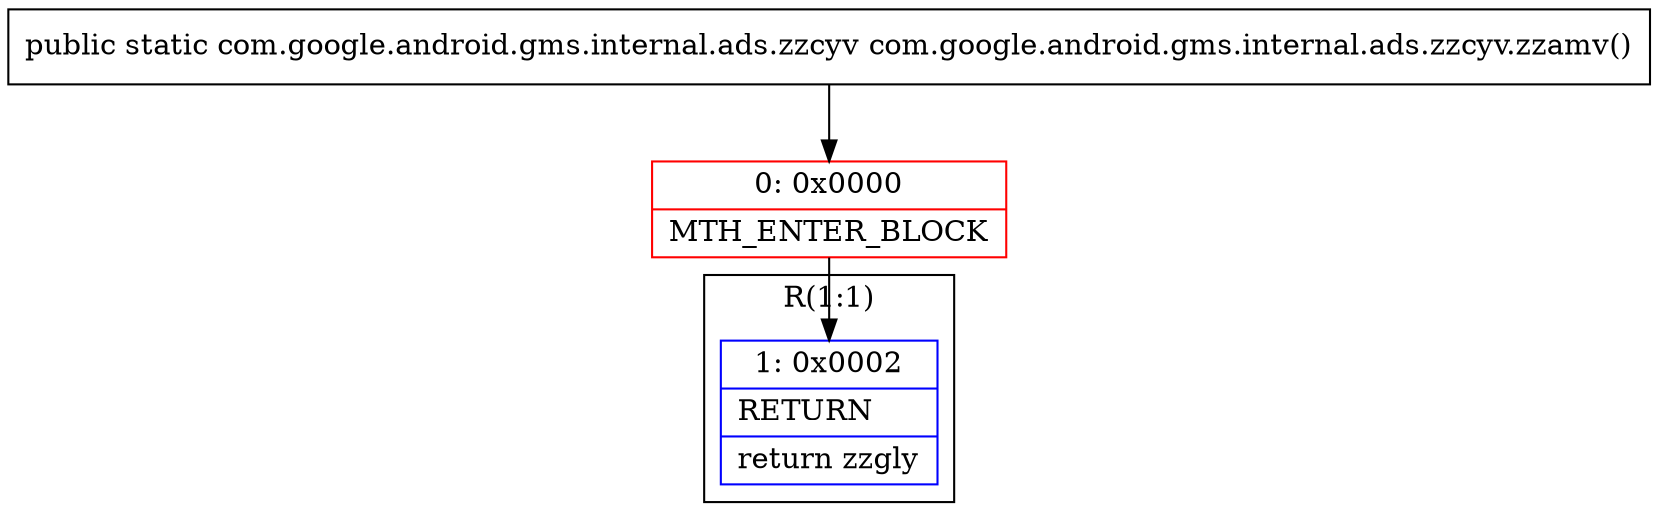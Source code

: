digraph "CFG forcom.google.android.gms.internal.ads.zzcyv.zzamv()Lcom\/google\/android\/gms\/internal\/ads\/zzcyv;" {
subgraph cluster_Region_339245545 {
label = "R(1:1)";
node [shape=record,color=blue];
Node_1 [shape=record,label="{1\:\ 0x0002|RETURN\l|return zzgly\l}"];
}
Node_0 [shape=record,color=red,label="{0\:\ 0x0000|MTH_ENTER_BLOCK\l}"];
MethodNode[shape=record,label="{public static com.google.android.gms.internal.ads.zzcyv com.google.android.gms.internal.ads.zzcyv.zzamv() }"];
MethodNode -> Node_0;
Node_0 -> Node_1;
}

